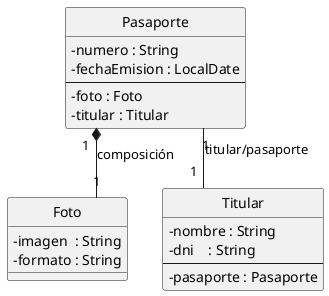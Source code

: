@startuml
hide circle
skinparam linetype ortho
skinparam classAttributeIconSize 0

class Pasaporte {
  - numero : String
  - fechaEmision : LocalDate
  --
  - foto : Foto
  - titular : Titular
}

class Foto {
  - imagen  : String
  - formato : String
}

class Titular {
  - nombre : String
  - dni    : String
  --
  - pasaporte : Pasaporte
}

' Composición 1:1 (unidireccional)
Pasaporte "1" *-- "1" Foto : composición

' Asociación 1:1 (bidireccional)
Pasaporte "1" -- "1" Titular : titular/pasaporte
@enduml
